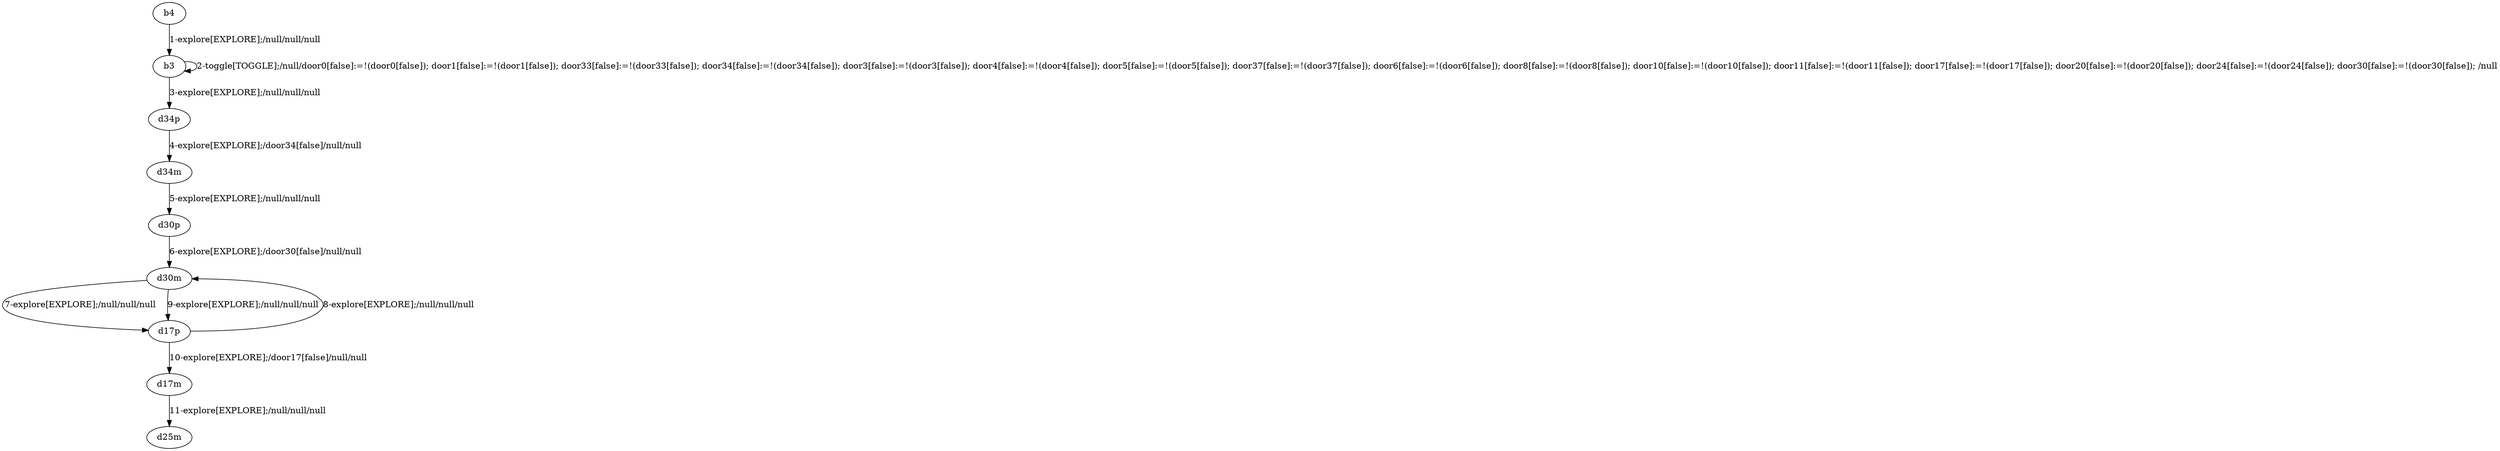 # Total number of goals covered by this test: 1
# d17p --> d30m

digraph g {
"b4" -> "b3" [label = "1-explore[EXPLORE];/null/null/null"];
"b3" -> "b3" [label = "2-toggle[TOGGLE];/null/door0[false]:=!(door0[false]); door1[false]:=!(door1[false]); door33[false]:=!(door33[false]); door34[false]:=!(door34[false]); door3[false]:=!(door3[false]); door4[false]:=!(door4[false]); door5[false]:=!(door5[false]); door37[false]:=!(door37[false]); door6[false]:=!(door6[false]); door8[false]:=!(door8[false]); door10[false]:=!(door10[false]); door11[false]:=!(door11[false]); door17[false]:=!(door17[false]); door20[false]:=!(door20[false]); door24[false]:=!(door24[false]); door30[false]:=!(door30[false]); /null"];
"b3" -> "d34p" [label = "3-explore[EXPLORE];/null/null/null"];
"d34p" -> "d34m" [label = "4-explore[EXPLORE];/door34[false]/null/null"];
"d34m" -> "d30p" [label = "5-explore[EXPLORE];/null/null/null"];
"d30p" -> "d30m" [label = "6-explore[EXPLORE];/door30[false]/null/null"];
"d30m" -> "d17p" [label = "7-explore[EXPLORE];/null/null/null"];
"d17p" -> "d30m" [label = "8-explore[EXPLORE];/null/null/null"];
"d30m" -> "d17p" [label = "9-explore[EXPLORE];/null/null/null"];
"d17p" -> "d17m" [label = "10-explore[EXPLORE];/door17[false]/null/null"];
"d17m" -> "d25m" [label = "11-explore[EXPLORE];/null/null/null"];
}